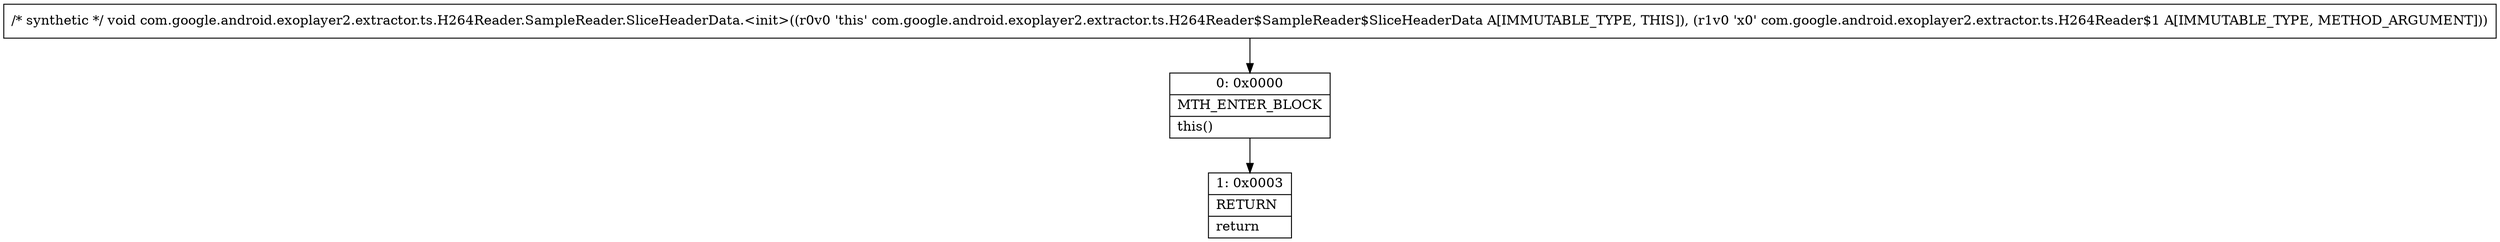 digraph "CFG forcom.google.android.exoplayer2.extractor.ts.H264Reader.SampleReader.SliceHeaderData.\<init\>(Lcom\/google\/android\/exoplayer2\/extractor\/ts\/H264Reader$1;)V" {
Node_0 [shape=record,label="{0\:\ 0x0000|MTH_ENTER_BLOCK\l|this()\l}"];
Node_1 [shape=record,label="{1\:\ 0x0003|RETURN\l|return\l}"];
MethodNode[shape=record,label="{\/* synthetic *\/ void com.google.android.exoplayer2.extractor.ts.H264Reader.SampleReader.SliceHeaderData.\<init\>((r0v0 'this' com.google.android.exoplayer2.extractor.ts.H264Reader$SampleReader$SliceHeaderData A[IMMUTABLE_TYPE, THIS]), (r1v0 'x0' com.google.android.exoplayer2.extractor.ts.H264Reader$1 A[IMMUTABLE_TYPE, METHOD_ARGUMENT])) }"];
MethodNode -> Node_0;
Node_0 -> Node_1;
}

